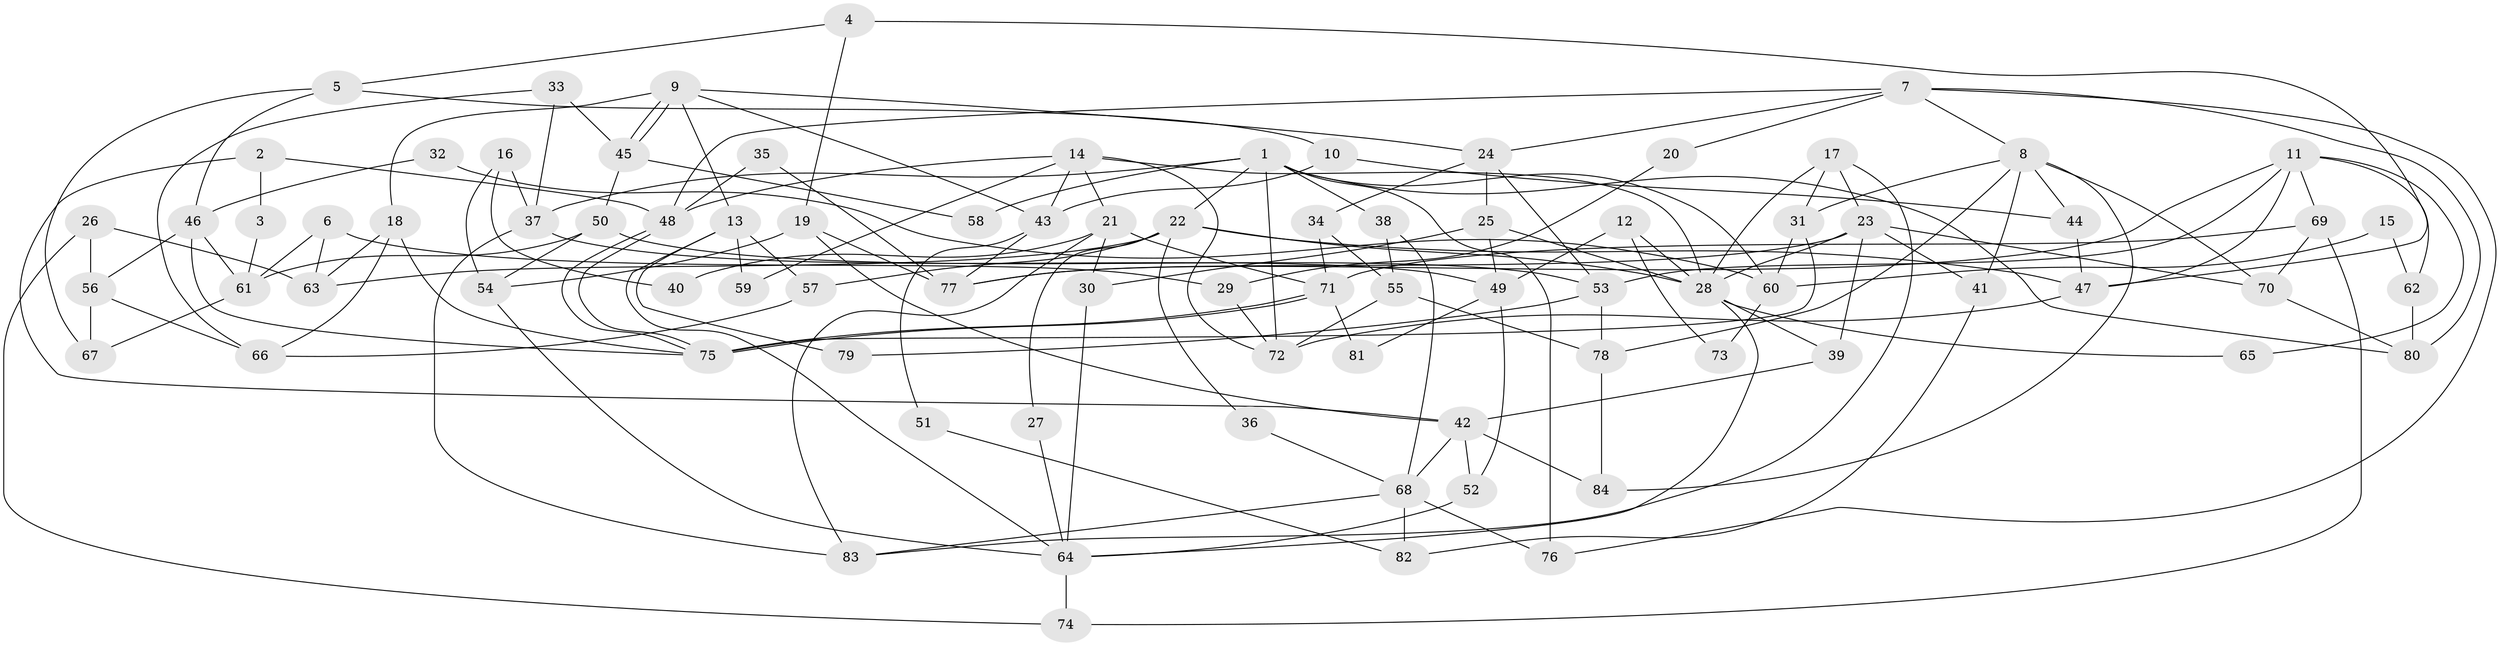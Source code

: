 // Generated by graph-tools (version 1.1) at 2025/36/03/09/25 02:36:02]
// undirected, 84 vertices, 168 edges
graph export_dot {
graph [start="1"]
  node [color=gray90,style=filled];
  1;
  2;
  3;
  4;
  5;
  6;
  7;
  8;
  9;
  10;
  11;
  12;
  13;
  14;
  15;
  16;
  17;
  18;
  19;
  20;
  21;
  22;
  23;
  24;
  25;
  26;
  27;
  28;
  29;
  30;
  31;
  32;
  33;
  34;
  35;
  36;
  37;
  38;
  39;
  40;
  41;
  42;
  43;
  44;
  45;
  46;
  47;
  48;
  49;
  50;
  51;
  52;
  53;
  54;
  55;
  56;
  57;
  58;
  59;
  60;
  61;
  62;
  63;
  64;
  65;
  66;
  67;
  68;
  69;
  70;
  71;
  72;
  73;
  74;
  75;
  76;
  77;
  78;
  79;
  80;
  81;
  82;
  83;
  84;
  1 -- 22;
  1 -- 72;
  1 -- 37;
  1 -- 38;
  1 -- 58;
  1 -- 60;
  1 -- 76;
  1 -- 80;
  2 -- 48;
  2 -- 42;
  2 -- 3;
  3 -- 61;
  4 -- 19;
  4 -- 5;
  4 -- 47;
  5 -- 67;
  5 -- 46;
  5 -- 10;
  6 -- 63;
  6 -- 61;
  6 -- 29;
  7 -- 76;
  7 -- 8;
  7 -- 20;
  7 -- 24;
  7 -- 48;
  7 -- 80;
  8 -- 70;
  8 -- 44;
  8 -- 31;
  8 -- 41;
  8 -- 78;
  8 -- 84;
  9 -- 45;
  9 -- 45;
  9 -- 43;
  9 -- 13;
  9 -- 18;
  9 -- 24;
  10 -- 43;
  10 -- 44;
  11 -- 53;
  11 -- 69;
  11 -- 47;
  11 -- 62;
  11 -- 65;
  11 -- 77;
  12 -- 49;
  12 -- 28;
  12 -- 73;
  13 -- 64;
  13 -- 57;
  13 -- 59;
  13 -- 79;
  14 -- 28;
  14 -- 48;
  14 -- 21;
  14 -- 43;
  14 -- 59;
  14 -- 72;
  15 -- 62;
  15 -- 60;
  16 -- 54;
  16 -- 37;
  16 -- 40;
  17 -- 23;
  17 -- 31;
  17 -- 28;
  17 -- 83;
  18 -- 75;
  18 -- 63;
  18 -- 66;
  19 -- 77;
  19 -- 42;
  19 -- 54;
  20 -- 29;
  21 -- 71;
  21 -- 30;
  21 -- 40;
  21 -- 83;
  22 -- 47;
  22 -- 57;
  22 -- 27;
  22 -- 28;
  22 -- 36;
  22 -- 63;
  23 -- 28;
  23 -- 39;
  23 -- 41;
  23 -- 70;
  23 -- 77;
  24 -- 25;
  24 -- 34;
  24 -- 53;
  25 -- 28;
  25 -- 30;
  25 -- 49;
  26 -- 63;
  26 -- 74;
  26 -- 56;
  27 -- 64;
  28 -- 39;
  28 -- 64;
  28 -- 65;
  29 -- 72;
  30 -- 64;
  31 -- 75;
  31 -- 60;
  32 -- 46;
  32 -- 60;
  33 -- 45;
  33 -- 37;
  33 -- 66;
  34 -- 55;
  34 -- 71;
  35 -- 48;
  35 -- 77;
  36 -- 68;
  37 -- 83;
  37 -- 49;
  38 -- 68;
  38 -- 55;
  39 -- 42;
  41 -- 82;
  42 -- 84;
  42 -- 52;
  42 -- 68;
  43 -- 77;
  43 -- 51;
  44 -- 47;
  45 -- 50;
  45 -- 58;
  46 -- 56;
  46 -- 75;
  46 -- 61;
  47 -- 72;
  48 -- 75;
  48 -- 75;
  49 -- 52;
  49 -- 81;
  50 -- 54;
  50 -- 53;
  50 -- 61;
  51 -- 82;
  52 -- 64;
  53 -- 78;
  53 -- 79;
  54 -- 64;
  55 -- 72;
  55 -- 78;
  56 -- 66;
  56 -- 67;
  57 -- 66;
  60 -- 73;
  61 -- 67;
  62 -- 80;
  64 -- 74;
  68 -- 83;
  68 -- 76;
  68 -- 82;
  69 -- 70;
  69 -- 71;
  69 -- 74;
  70 -- 80;
  71 -- 75;
  71 -- 75;
  71 -- 81;
  78 -- 84;
}
